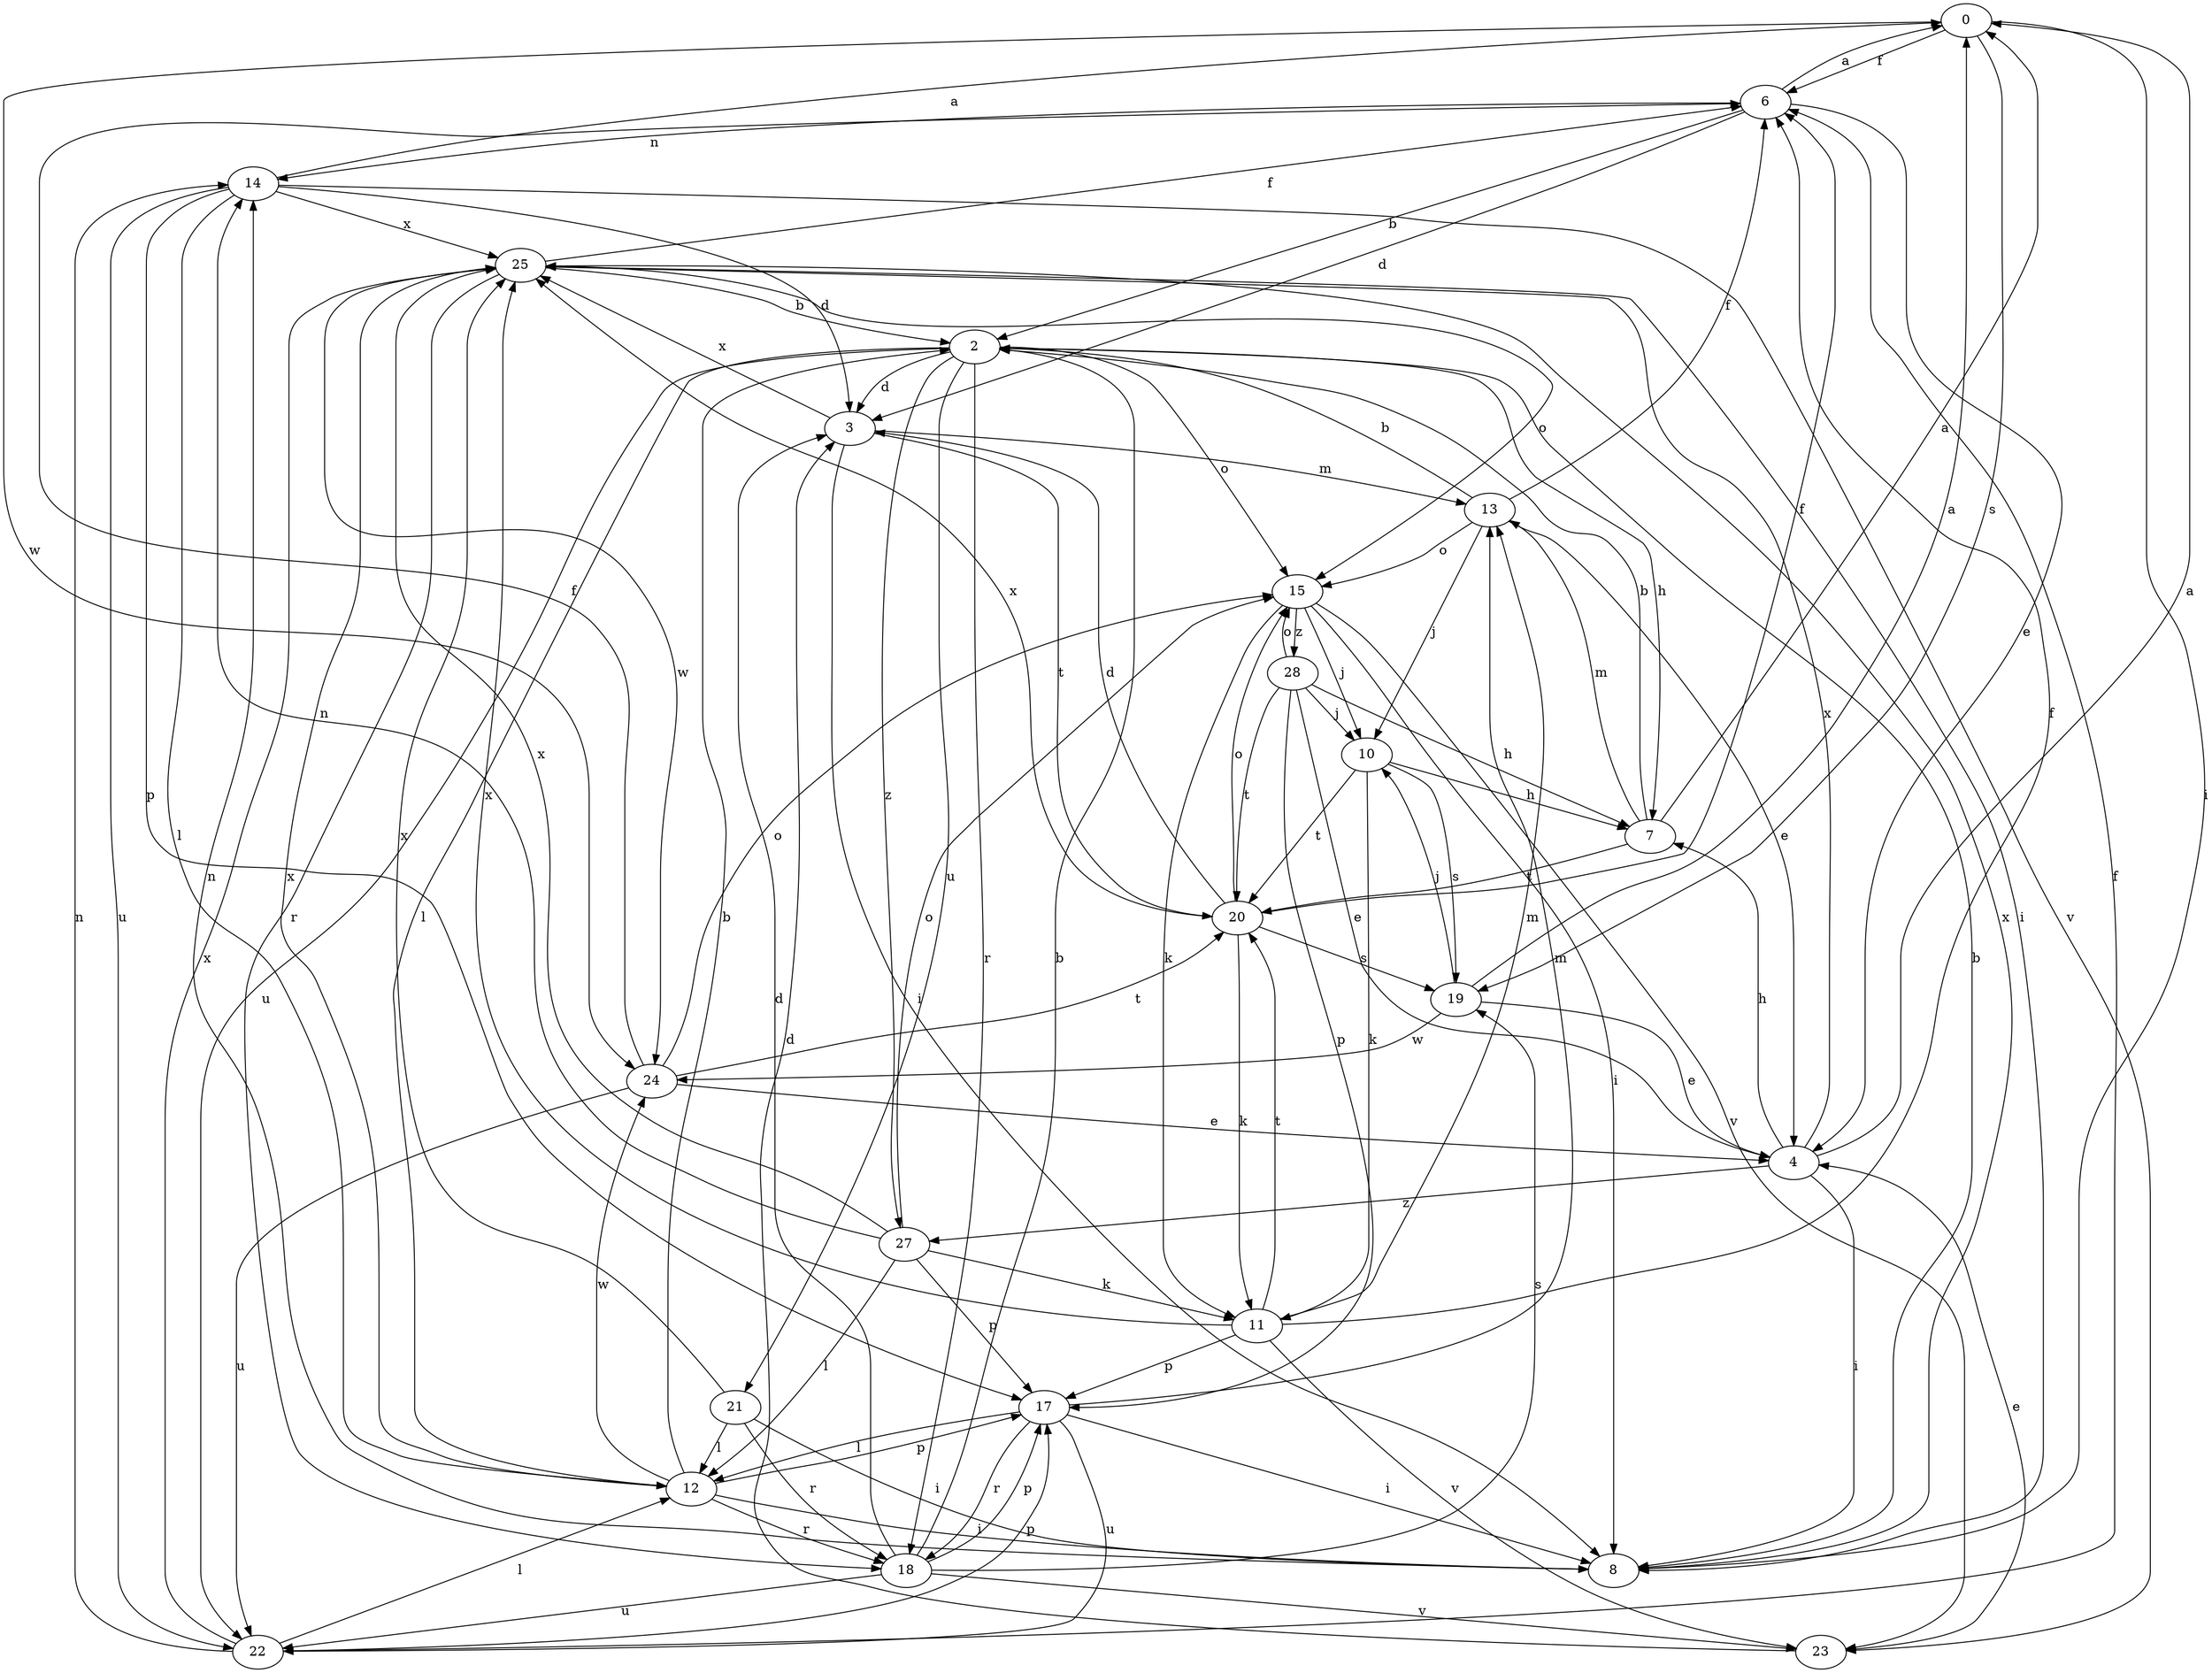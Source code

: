 strict digraph  {
0;
2;
3;
4;
6;
7;
8;
10;
11;
12;
13;
14;
15;
17;
18;
19;
20;
21;
22;
23;
24;
25;
27;
28;
0 -> 6  [label=f];
0 -> 8  [label=i];
0 -> 19  [label=s];
0 -> 24  [label=w];
2 -> 3  [label=d];
2 -> 7  [label=h];
2 -> 12  [label=l];
2 -> 15  [label=o];
2 -> 18  [label=r];
2 -> 21  [label=u];
2 -> 22  [label=u];
2 -> 27  [label=z];
3 -> 8  [label=i];
3 -> 13  [label=m];
3 -> 20  [label=t];
3 -> 25  [label=x];
4 -> 0  [label=a];
4 -> 7  [label=h];
4 -> 8  [label=i];
4 -> 25  [label=x];
4 -> 27  [label=z];
6 -> 0  [label=a];
6 -> 2  [label=b];
6 -> 3  [label=d];
6 -> 4  [label=e];
6 -> 14  [label=n];
7 -> 0  [label=a];
7 -> 2  [label=b];
7 -> 13  [label=m];
7 -> 20  [label=t];
8 -> 2  [label=b];
8 -> 14  [label=n];
8 -> 25  [label=x];
10 -> 7  [label=h];
10 -> 11  [label=k];
10 -> 19  [label=s];
10 -> 20  [label=t];
11 -> 6  [label=f];
11 -> 13  [label=m];
11 -> 17  [label=p];
11 -> 20  [label=t];
11 -> 23  [label=v];
11 -> 25  [label=x];
12 -> 2  [label=b];
12 -> 8  [label=i];
12 -> 17  [label=p];
12 -> 18  [label=r];
12 -> 24  [label=w];
12 -> 25  [label=x];
13 -> 2  [label=b];
13 -> 4  [label=e];
13 -> 6  [label=f];
13 -> 10  [label=j];
13 -> 15  [label=o];
14 -> 0  [label=a];
14 -> 3  [label=d];
14 -> 12  [label=l];
14 -> 17  [label=p];
14 -> 22  [label=u];
14 -> 23  [label=v];
14 -> 25  [label=x];
15 -> 8  [label=i];
15 -> 10  [label=j];
15 -> 11  [label=k];
15 -> 23  [label=v];
15 -> 28  [label=z];
17 -> 8  [label=i];
17 -> 12  [label=l];
17 -> 13  [label=m];
17 -> 18  [label=r];
17 -> 22  [label=u];
18 -> 2  [label=b];
18 -> 3  [label=d];
18 -> 17  [label=p];
18 -> 19  [label=s];
18 -> 22  [label=u];
18 -> 23  [label=v];
19 -> 0  [label=a];
19 -> 4  [label=e];
19 -> 10  [label=j];
19 -> 24  [label=w];
20 -> 3  [label=d];
20 -> 6  [label=f];
20 -> 11  [label=k];
20 -> 15  [label=o];
20 -> 19  [label=s];
20 -> 25  [label=x];
21 -> 8  [label=i];
21 -> 12  [label=l];
21 -> 18  [label=r];
21 -> 25  [label=x];
22 -> 6  [label=f];
22 -> 12  [label=l];
22 -> 14  [label=n];
22 -> 17  [label=p];
22 -> 25  [label=x];
23 -> 3  [label=d];
23 -> 4  [label=e];
24 -> 4  [label=e];
24 -> 6  [label=f];
24 -> 15  [label=o];
24 -> 20  [label=t];
24 -> 22  [label=u];
25 -> 2  [label=b];
25 -> 6  [label=f];
25 -> 8  [label=i];
25 -> 15  [label=o];
25 -> 18  [label=r];
25 -> 24  [label=w];
27 -> 11  [label=k];
27 -> 12  [label=l];
27 -> 14  [label=n];
27 -> 15  [label=o];
27 -> 17  [label=p];
27 -> 25  [label=x];
28 -> 4  [label=e];
28 -> 7  [label=h];
28 -> 10  [label=j];
28 -> 15  [label=o];
28 -> 17  [label=p];
28 -> 20  [label=t];
}

